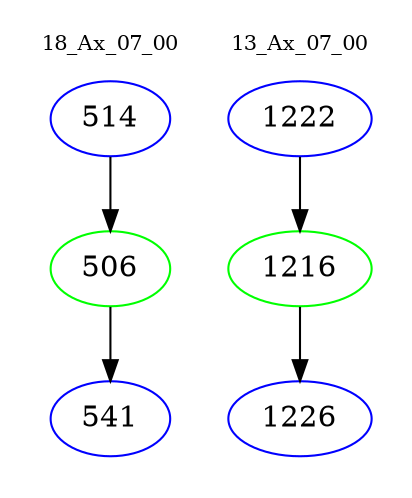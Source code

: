 digraph{
subgraph cluster_0 {
color = white
label = "18_Ax_07_00";
fontsize=10;
T0_514 [label="514", color="blue"]
T0_514 -> T0_506 [color="black"]
T0_506 [label="506", color="green"]
T0_506 -> T0_541 [color="black"]
T0_541 [label="541", color="blue"]
}
subgraph cluster_1 {
color = white
label = "13_Ax_07_00";
fontsize=10;
T1_1222 [label="1222", color="blue"]
T1_1222 -> T1_1216 [color="black"]
T1_1216 [label="1216", color="green"]
T1_1216 -> T1_1226 [color="black"]
T1_1226 [label="1226", color="blue"]
}
}
